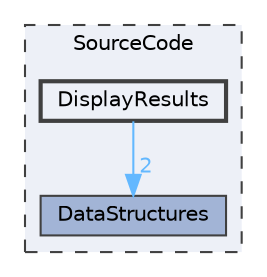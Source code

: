 digraph "SourceCode/DisplayResults"
{
 // LATEX_PDF_SIZE
  bgcolor="transparent";
  edge [fontname=Helvetica,fontsize=10,labelfontname=Helvetica,labelfontsize=10];
  node [fontname=Helvetica,fontsize=10,shape=box,height=0.2,width=0.4];
  compound=true
  subgraph clusterdir_ec5974339a1de2ed9600da4dc21f3a8e {
    graph [ bgcolor="#edf0f7", pencolor="grey25", label="SourceCode", fontname=Helvetica,fontsize=10 style="filled,dashed", URL="dir_ec5974339a1de2ed9600da4dc21f3a8e.html",tooltip=""]
  dir_c4e5523b5476281f51f15f719c8bc922 [label="DataStructures", fillcolor="#a2b4d6", color="grey25", style="filled", URL="dir_c4e5523b5476281f51f15f719c8bc922.html",tooltip=""];
  dir_6083c192145012664d19c75882eee3b9 [label="DisplayResults", fillcolor="#edf0f7", color="grey25", style="filled,bold", URL="dir_6083c192145012664d19c75882eee3b9.html",tooltip=""];
  }
  dir_6083c192145012664d19c75882eee3b9->dir_c4e5523b5476281f51f15f719c8bc922 [headlabel="2", labeldistance=1.5 headhref="dir_000002_000001.html" href="dir_000002_000001.html" color="steelblue1" fontcolor="steelblue1"];
}

